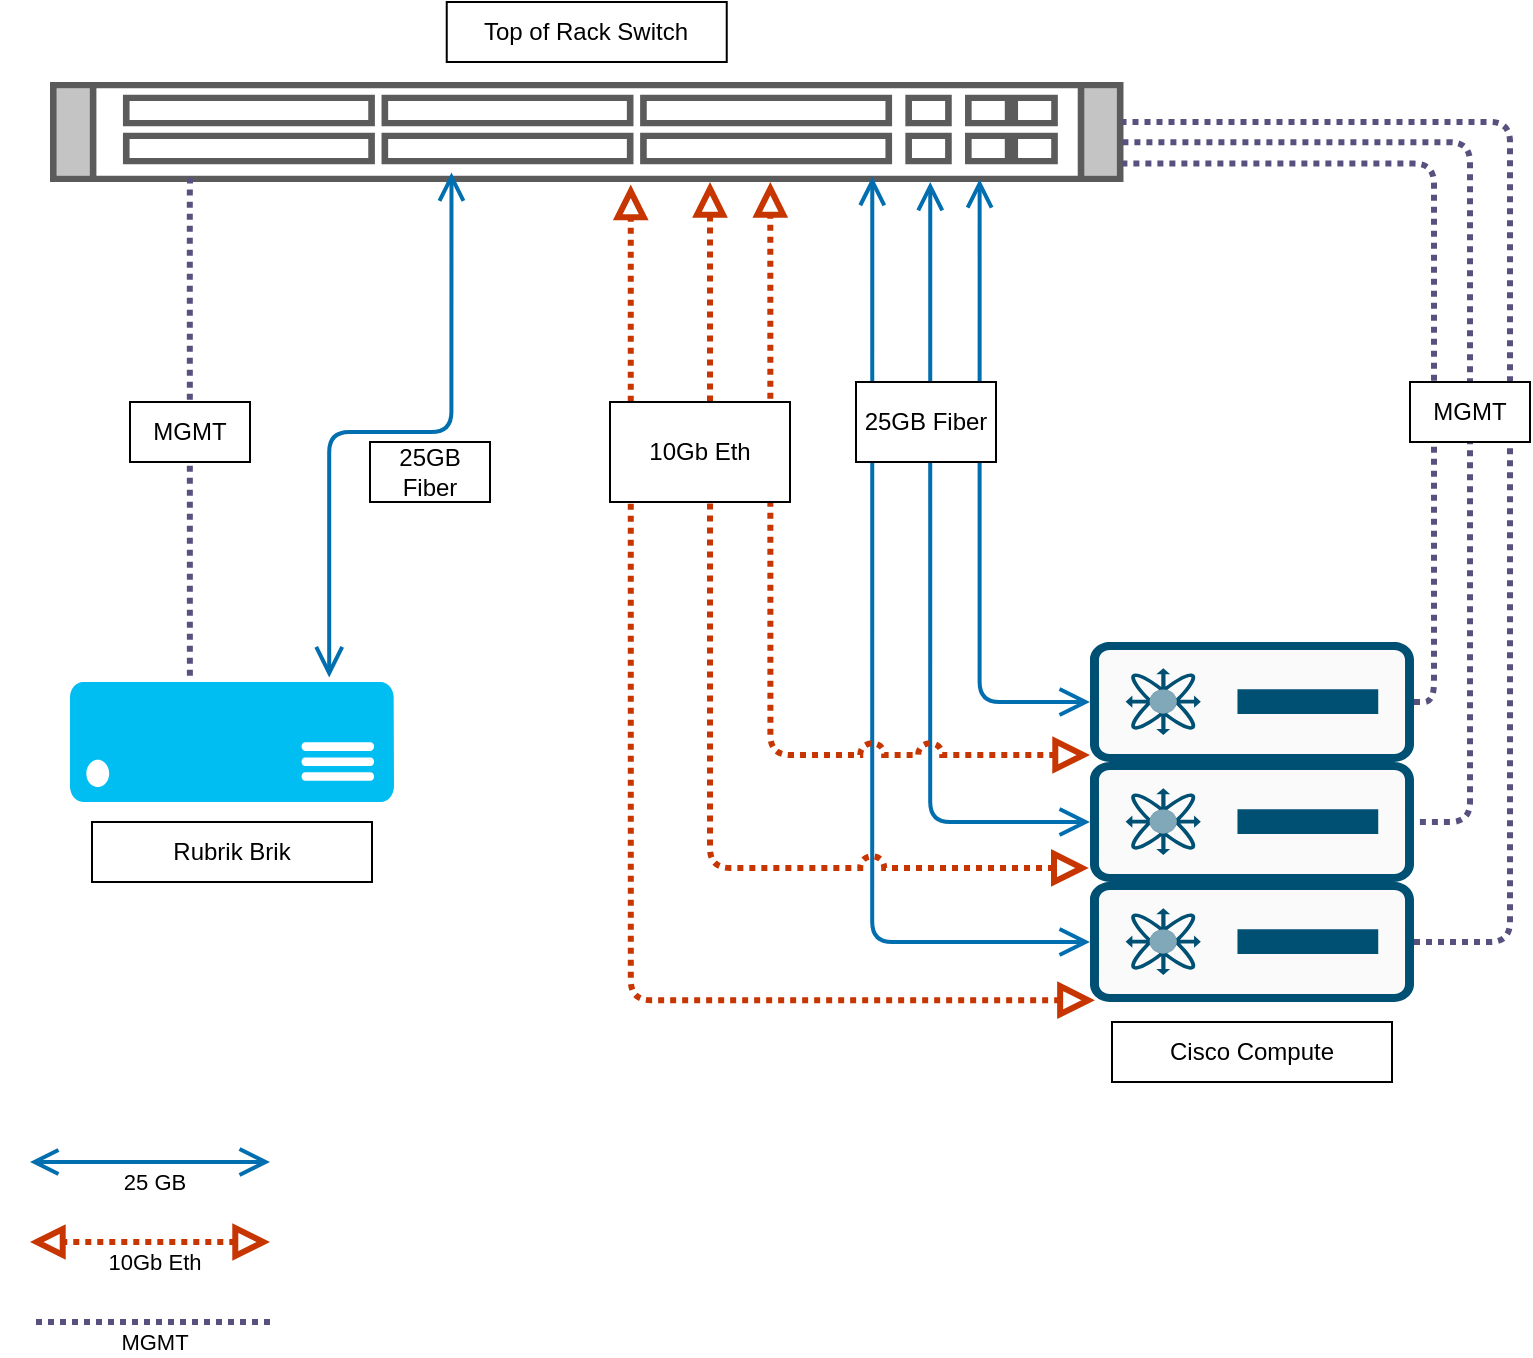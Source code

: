 <mxfile version="28.0.7">
  <diagram name="Page-1" id="JNO7GrEvXTaNMITTnxWC">
    <mxGraphModel dx="1122" dy="672" grid="1" gridSize="10" guides="1" tooltips="1" connect="1" arrows="1" fold="1" page="1" pageScale="1" pageWidth="850" pageHeight="1100" math="0" shadow="0">
      <root>
        <mxCell id="0" />
        <mxCell id="1" parent="0" />
        <mxCell id="u-dDMK2dxkakxFX6j91s-5" value="" style="shape=mxgraph.rack.cisco.cisco_catalyst_4948_switch;html=1;labelPosition=right;align=left;spacingLeft=15;dashed=0;shadow=0;fillColor=#ffffff;" vertex="1" parent="1">
          <mxGeometry x="80" y="60" width="536.74" height="50" as="geometry" />
        </mxCell>
        <mxCell id="u-dDMK2dxkakxFX6j91s-7" value="" style="sketch=0;points=[[0.015,0.015,0],[0.985,0.015,0],[0.985,0.985,0],[0.015,0.985,0],[0.25,0,0],[0.5,0,0],[0.75,0,0],[1,0.25,0],[1,0.5,0],[1,0.75,0],[0.75,1,0],[0.5,1,0],[0.25,1,0],[0,0.75,0],[0,0.5,0],[0,0.25,0]];verticalLabelPosition=bottom;html=1;verticalAlign=top;aspect=fixed;align=center;pointerEvents=1;shape=mxgraph.cisco19.rect;prIcon=ucs_c_series_server;fillColor=#FAFAFA;strokeColor=#005073;" vertex="1" parent="1">
          <mxGeometry x="600" y="400" width="162" height="60" as="geometry" />
        </mxCell>
        <mxCell id="u-dDMK2dxkakxFX6j91s-4" value="" style="verticalLabelPosition=bottom;html=1;verticalAlign=top;align=center;strokeColor=none;fillColor=#00BEF2;shape=mxgraph.azure.server;" vertex="1" parent="1">
          <mxGeometry x="90" y="360" width="162" height="60" as="geometry" />
        </mxCell>
        <mxCell id="u-dDMK2dxkakxFX6j91s-8" value="" style="sketch=0;points=[[0.015,0.015,0],[0.985,0.015,0],[0.985,0.985,0],[0.015,0.985,0],[0.25,0,0],[0.5,0,0],[0.75,0,0],[1,0.25,0],[1,0.5,0],[1,0.75,0],[0.75,1,0],[0.5,1,0],[0.25,1,0],[0,0.75,0],[0,0.5,0],[0,0.25,0]];verticalLabelPosition=bottom;html=1;verticalAlign=top;aspect=fixed;align=center;pointerEvents=1;shape=mxgraph.cisco19.rect;prIcon=ucs_c_series_server;fillColor=#FAFAFA;strokeColor=#005073;" vertex="1" parent="1">
          <mxGeometry x="600" y="340" width="162" height="60" as="geometry" />
        </mxCell>
        <mxCell id="u-dDMK2dxkakxFX6j91s-9" value="" style="sketch=0;points=[[0.015,0.015,0],[0.985,0.015,0],[0.985,0.985,0],[0.015,0.985,0],[0.25,0,0],[0.5,0,0],[0.75,0,0],[1,0.25,0],[1,0.5,0],[1,0.75,0],[0.75,1,0],[0.5,1,0],[0.25,1,0],[0,0.75,0],[0,0.5,0],[0,0.25,0]];verticalLabelPosition=bottom;html=1;verticalAlign=top;aspect=fixed;align=center;pointerEvents=1;shape=mxgraph.cisco19.rect;prIcon=ucs_c_series_server;fillColor=#FAFAFA;strokeColor=#005073;" vertex="1" parent="1">
          <mxGeometry x="600" y="460" width="162" height="60" as="geometry" />
        </mxCell>
        <mxCell id="u-dDMK2dxkakxFX6j91s-10" value="" style="endArrow=open;startArrow=open;html=1;rounded=1;fillColor=#1ba1e2;strokeColor=#006EAF;strokeWidth=2;startFill=0;endFill=0;elbow=vertical;entryX=0.374;entryY=0.905;entryDx=0;entryDy=0;entryPerimeter=0;edgeStyle=orthogonalEdgeStyle;flowAnimation=0;curved=0;startSize=11;endSize=10;sourcePerimeterSpacing=0;exitX=0.8;exitY=-0.038;exitDx=0;exitDy=0;exitPerimeter=0;" edge="1" parent="1" source="u-dDMK2dxkakxFX6j91s-4" target="u-dDMK2dxkakxFX6j91s-5">
          <mxGeometry width="50" height="50" relative="1" as="geometry">
            <mxPoint x="220" y="340" as="sourcePoint" />
            <mxPoint x="330" y="190" as="targetPoint" />
          </mxGeometry>
        </mxCell>
        <mxCell id="u-dDMK2dxkakxFX6j91s-11" value="" style="endArrow=open;startArrow=open;html=1;rounded=1;fillColor=#1ba1e2;strokeColor=#006EAF;strokeWidth=2;startFill=0;endFill=0;elbow=vertical;edgeStyle=orthogonalEdgeStyle;flowAnimation=0;curved=0;exitX=0;exitY=0.5;exitDx=0;exitDy=0;exitPerimeter=0;entryX=0.866;entryY=0.972;entryDx=0;entryDy=0;entryPerimeter=0;startSize=11;endSize=10;sourcePerimeterSpacing=0;" edge="1" parent="1" source="u-dDMK2dxkakxFX6j91s-8" target="u-dDMK2dxkakxFX6j91s-5">
          <mxGeometry width="50" height="50" relative="1" as="geometry">
            <mxPoint x="320" y="485" as="sourcePoint" />
            <mxPoint x="390" y="130" as="targetPoint" />
          </mxGeometry>
        </mxCell>
        <mxCell id="u-dDMK2dxkakxFX6j91s-12" value="" style="endArrow=open;startArrow=open;html=1;rounded=1;fillColor=#1ba1e2;strokeColor=#006EAF;strokeWidth=2;startFill=0;endFill=0;elbow=vertical;edgeStyle=orthogonalEdgeStyle;flowAnimation=0;curved=0;exitX=0;exitY=0.5;exitDx=0;exitDy=0;exitPerimeter=0;entryX=0.82;entryY=1;entryDx=0;entryDy=0;entryPerimeter=0;startSize=11;endSize=10;sourcePerimeterSpacing=0;" edge="1" parent="1" source="u-dDMK2dxkakxFX6j91s-7" target="u-dDMK2dxkakxFX6j91s-5">
          <mxGeometry width="50" height="50" relative="1" as="geometry">
            <mxPoint x="495" y="541" as="sourcePoint" />
            <mxPoint x="440" y="280" as="targetPoint" />
          </mxGeometry>
        </mxCell>
        <mxCell id="u-dDMK2dxkakxFX6j91s-13" value="" style="endArrow=open;startArrow=open;html=1;rounded=1;fillColor=#1ba1e2;strokeColor=#006EAF;strokeWidth=2;startFill=0;endFill=0;elbow=vertical;edgeStyle=orthogonalEdgeStyle;flowAnimation=0;curved=0;exitX=0;exitY=0.5;exitDx=0;exitDy=0;exitPerimeter=0;entryX=0.766;entryY=0.948;entryDx=0;entryDy=0;entryPerimeter=0;startSize=11;endSize=10;sourcePerimeterSpacing=0;" edge="1" parent="1" source="u-dDMK2dxkakxFX6j91s-9" target="u-dDMK2dxkakxFX6j91s-5">
          <mxGeometry width="50" height="50" relative="1" as="geometry">
            <mxPoint x="550" y="770" as="sourcePoint" />
            <mxPoint x="490" y="260" as="targetPoint" />
          </mxGeometry>
        </mxCell>
        <mxCell id="u-dDMK2dxkakxFX6j91s-21" value="" style="endArrow=none;startArrow=none;html=1;rounded=1;fillColor=#d0cee2;strokeColor=#56517e;strokeWidth=3;startFill=0;endFill=0;elbow=vertical;flowAnimation=0;entryX=0.999;entryY=0.816;entryDx=0;entryDy=0;entryPerimeter=0;startSize=11;endSize=10;sourcePerimeterSpacing=0;dashed=1;dashPattern=1 1;edgeStyle=orthogonalEdgeStyle;exitX=1;exitY=0.5;exitDx=0;exitDy=0;exitPerimeter=0;" edge="1" parent="1" source="u-dDMK2dxkakxFX6j91s-8" target="u-dDMK2dxkakxFX6j91s-5">
          <mxGeometry width="50" height="50" relative="1" as="geometry">
            <mxPoint x="780" y="220" as="sourcePoint" />
            <mxPoint x="660" y="220" as="targetPoint" />
          </mxGeometry>
        </mxCell>
        <mxCell id="u-dDMK2dxkakxFX6j91s-23" value="" style="endArrow=open;startArrow=open;html=1;rounded=1;fillColor=#1ba1e2;strokeColor=#006EAF;strokeWidth=2;startFill=0;endFill=0;elbow=vertical;flowAnimation=0;entryX=0.866;entryY=0.972;entryDx=0;entryDy=0;entryPerimeter=0;startSize=11;endSize=10;sourcePerimeterSpacing=0;" edge="1" parent="1">
          <mxGeometry width="50" height="50" relative="1" as="geometry">
            <mxPoint x="190" y="600" as="sourcePoint" />
            <mxPoint x="70" y="600" as="targetPoint" />
          </mxGeometry>
        </mxCell>
        <mxCell id="u-dDMK2dxkakxFX6j91s-24" value="25 GB" style="edgeLabel;html=1;align=center;verticalAlign=middle;resizable=0;points=[];" vertex="1" connectable="0" parent="u-dDMK2dxkakxFX6j91s-23">
          <mxGeometry x="0.267" y="-1" relative="1" as="geometry">
            <mxPoint x="18" y="11" as="offset" />
          </mxGeometry>
        </mxCell>
        <mxCell id="u-dDMK2dxkakxFX6j91s-25" value="" style="endArrow=block;startArrow=block;html=1;rounded=1;fillColor=#fa6800;strokeColor=#C73500;strokeWidth=3;startFill=0;endFill=0;elbow=vertical;flowAnimation=0;entryX=0.866;entryY=0.972;entryDx=0;entryDy=0;entryPerimeter=0;startSize=11;endSize=10;sourcePerimeterSpacing=0;dashed=1;dashPattern=1 1;" edge="1" parent="1">
          <mxGeometry width="50" height="50" relative="1" as="geometry">
            <mxPoint x="190" y="640" as="sourcePoint" />
            <mxPoint x="70" y="640" as="targetPoint" />
          </mxGeometry>
        </mxCell>
        <mxCell id="u-dDMK2dxkakxFX6j91s-26" value="10Gb Eth" style="edgeLabel;html=1;align=center;verticalAlign=middle;resizable=0;points=[];" vertex="1" connectable="0" parent="u-dDMK2dxkakxFX6j91s-25">
          <mxGeometry x="0.467" y="-3" relative="1" as="geometry">
            <mxPoint x="30" y="13" as="offset" />
          </mxGeometry>
        </mxCell>
        <mxCell id="u-dDMK2dxkakxFX6j91s-27" value="" style="endArrow=none;startArrow=none;html=1;rounded=1;fillColor=#d0cee2;strokeColor=#56517e;strokeWidth=3;startFill=0;endFill=0;elbow=vertical;flowAnimation=0;entryX=0.866;entryY=0.972;entryDx=0;entryDy=0;entryPerimeter=0;startSize=11;endSize=10;sourcePerimeterSpacing=0;dashed=1;dashPattern=1 1;" edge="1" parent="1">
          <mxGeometry width="50" height="50" relative="1" as="geometry">
            <mxPoint x="190" y="680" as="sourcePoint" />
            <mxPoint x="70" y="680" as="targetPoint" />
          </mxGeometry>
        </mxCell>
        <mxCell id="u-dDMK2dxkakxFX6j91s-28" value="MGMT" style="edgeLabel;html=1;align=center;verticalAlign=middle;resizable=0;points=[];" vertex="1" connectable="0" parent="u-dDMK2dxkakxFX6j91s-27">
          <mxGeometry x="0.467" y="-3" relative="1" as="geometry">
            <mxPoint x="30" y="13" as="offset" />
          </mxGeometry>
        </mxCell>
        <mxCell id="u-dDMK2dxkakxFX6j91s-29" value="" style="endArrow=none;startArrow=none;html=1;rounded=1;fillColor=#d0cee2;strokeColor=#56517e;strokeWidth=3;startFill=0;endFill=0;elbow=vertical;flowAnimation=0;entryX=1;entryY=0.5;entryDx=0;entryDy=0;entryPerimeter=0;startSize=11;endSize=10;sourcePerimeterSpacing=0;dashed=1;dashPattern=1 1;edgeStyle=orthogonalEdgeStyle;exitX=0.999;exitY=0.602;exitDx=0;exitDy=0;exitPerimeter=0;" edge="1" parent="1" source="u-dDMK2dxkakxFX6j91s-5" target="u-dDMK2dxkakxFX6j91s-7">
          <mxGeometry width="50" height="50" relative="1" as="geometry">
            <mxPoint x="855" y="634" as="sourcePoint" />
            <mxPoint x="710" y="360" as="targetPoint" />
            <Array as="points">
              <mxPoint x="790" y="90" />
              <mxPoint x="790" y="430" />
            </Array>
          </mxGeometry>
        </mxCell>
        <mxCell id="u-dDMK2dxkakxFX6j91s-30" value="" style="endArrow=none;startArrow=none;html=1;rounded=1;fillColor=#d0cee2;strokeColor=#56517e;strokeWidth=3;startFill=0;endFill=0;elbow=vertical;flowAnimation=0;entryX=0.998;entryY=0.405;entryDx=0;entryDy=0;entryPerimeter=0;startSize=11;endSize=10;sourcePerimeterSpacing=0;dashed=1;dashPattern=1 1;edgeStyle=orthogonalEdgeStyle;exitX=1;exitY=0.5;exitDx=0;exitDy=0;exitPerimeter=0;" edge="1" parent="1" source="u-dDMK2dxkakxFX6j91s-9" target="u-dDMK2dxkakxFX6j91s-5">
          <mxGeometry width="50" height="50" relative="1" as="geometry">
            <mxPoint x="780" y="450" as="sourcePoint" />
            <mxPoint x="925" y="793" as="targetPoint" />
            <Array as="points">
              <mxPoint x="810" y="490" />
              <mxPoint x="810" y="80" />
              <mxPoint x="616" y="80" />
            </Array>
          </mxGeometry>
        </mxCell>
        <mxCell id="u-dDMK2dxkakxFX6j91s-32" value="25GB Fiber" style="text;html=1;align=center;verticalAlign=middle;whiteSpace=wrap;rounded=0;fillColor=default;strokeColor=default;" vertex="1" parent="1">
          <mxGeometry x="240" y="240" width="60" height="30" as="geometry" />
        </mxCell>
        <mxCell id="u-dDMK2dxkakxFX6j91s-33" value="25GB Fiber" style="text;html=1;align=center;verticalAlign=middle;whiteSpace=wrap;rounded=0;rotation=0;fillColor=default;strokeColor=default;" vertex="1" parent="1">
          <mxGeometry x="483" y="210" width="70" height="40" as="geometry" />
        </mxCell>
        <mxCell id="u-dDMK2dxkakxFX6j91s-34" value="MGMT" style="text;html=1;align=center;verticalAlign=middle;whiteSpace=wrap;rounded=0;fillColor=default;strokeColor=default;" vertex="1" parent="1">
          <mxGeometry x="760" y="210" width="60" height="30" as="geometry" />
        </mxCell>
        <mxCell id="u-dDMK2dxkakxFX6j91s-35" value="" style="endArrow=block;startArrow=block;html=1;rounded=1;fillColor=#fa6800;strokeColor=#C73500;strokeWidth=3;startFill=0;endFill=0;elbow=vertical;flowAnimation=0;startSize=11;endSize=10;sourcePerimeterSpacing=0;dashed=1;dashPattern=1 1;exitX=0.015;exitY=0.985;exitDx=0;exitDy=0;exitPerimeter=0;edgeStyle=orthogonalEdgeStyle;entryX=0.541;entryY=1.026;entryDx=0;entryDy=0;entryPerimeter=0;" edge="1" parent="1" source="u-dDMK2dxkakxFX6j91s-9" target="u-dDMK2dxkakxFX6j91s-5">
          <mxGeometry width="50" height="50" relative="1" as="geometry">
            <mxPoint x="630" y="620" as="sourcePoint" />
            <mxPoint x="440" y="520" as="targetPoint" />
            <Array as="points">
              <mxPoint x="370" y="519" />
            </Array>
          </mxGeometry>
        </mxCell>
        <mxCell id="u-dDMK2dxkakxFX6j91s-37" value="" style="endArrow=block;startArrow=block;html=1;rounded=1;fillColor=#fa6800;strokeColor=#C73500;strokeWidth=3;startFill=0;endFill=0;elbow=vertical;flowAnimation=0;startSize=11;endSize=10;sourcePerimeterSpacing=0;dashed=1;dashPattern=1 1;edgeStyle=orthogonalEdgeStyle;exitX=-0.004;exitY=0.883;exitDx=0;exitDy=0;exitPerimeter=0;jumpStyle=arc;jumpSize=8;" edge="1" parent="1" source="u-dDMK2dxkakxFX6j91s-7">
          <mxGeometry width="50" height="50" relative="1" as="geometry">
            <mxPoint x="640" y="610" as="sourcePoint" />
            <mxPoint x="410" y="110" as="targetPoint" />
            <Array as="points">
              <mxPoint x="410" y="453" />
              <mxPoint x="410" y="111" />
            </Array>
          </mxGeometry>
        </mxCell>
        <mxCell id="u-dDMK2dxkakxFX6j91s-39" value="" style="endArrow=block;startArrow=block;html=1;rounded=1;fillColor=#fa6800;strokeColor=#C73500;strokeWidth=3;startFill=0;endFill=0;elbow=vertical;flowAnimation=0;startSize=11;endSize=10;sourcePerimeterSpacing=0;dashed=1;dashPattern=1 1;edgeStyle=orthogonalEdgeStyle;exitX=-0.004;exitY=0.883;exitDx=0;exitDy=0;exitPerimeter=0;jumpStyle=arc;jumpSize=8;entryX=0.671;entryY=1;entryDx=0;entryDy=0;entryPerimeter=0;" edge="1" parent="1" target="u-dDMK2dxkakxFX6j91s-5">
          <mxGeometry width="50" height="50" relative="1" as="geometry">
            <mxPoint x="600" y="396.5" as="sourcePoint" />
            <mxPoint x="440" y="130" as="targetPoint" />
            <Array as="points">
              <mxPoint x="440" y="396" />
            </Array>
          </mxGeometry>
        </mxCell>
        <mxCell id="u-dDMK2dxkakxFX6j91s-43" value="10Gb Eth" style="text;html=1;align=center;verticalAlign=middle;whiteSpace=wrap;rounded=0;fillColor=default;strokeColor=default;" vertex="1" parent="1">
          <mxGeometry x="360" y="220" width="90" height="50" as="geometry" />
        </mxCell>
        <mxCell id="u-dDMK2dxkakxFX6j91s-44" value="Top of Rack Switch" style="text;html=1;align=center;verticalAlign=middle;whiteSpace=wrap;rounded=0;fillColor=default;strokeColor=default;" vertex="1" parent="1">
          <mxGeometry x="278.37" y="20" width="140" height="30" as="geometry" />
        </mxCell>
        <mxCell id="u-dDMK2dxkakxFX6j91s-45" value="Rubrik Brik" style="text;html=1;align=center;verticalAlign=middle;whiteSpace=wrap;rounded=0;fillColor=default;strokeColor=default;" vertex="1" parent="1">
          <mxGeometry x="101" y="430" width="140" height="30" as="geometry" />
        </mxCell>
        <mxCell id="u-dDMK2dxkakxFX6j91s-46" value="" style="endArrow=none;startArrow=none;html=1;rounded=1;fillColor=#d0cee2;strokeColor=#56517e;strokeWidth=3;startFill=0;endFill=0;elbow=vertical;flowAnimation=0;entryX=0.131;entryY=0.938;entryDx=0;entryDy=0;entryPerimeter=0;startSize=11;endSize=10;sourcePerimeterSpacing=0;dashed=1;dashPattern=1 1;edgeStyle=orthogonalEdgeStyle;exitX=0.37;exitY=-0.052;exitDx=0;exitDy=0;exitPerimeter=0;" edge="1" parent="1" source="u-dDMK2dxkakxFX6j91s-4" target="u-dDMK2dxkakxFX6j91s-5">
          <mxGeometry width="50" height="50" relative="1" as="geometry">
            <mxPoint x="286" y="379" as="sourcePoint" />
            <mxPoint x="140" y="110" as="targetPoint" />
            <Array as="points">
              <mxPoint x="150" y="110" />
              <mxPoint x="150" y="110" />
            </Array>
          </mxGeometry>
        </mxCell>
        <mxCell id="u-dDMK2dxkakxFX6j91s-47" value="MGMT" style="text;html=1;align=center;verticalAlign=middle;whiteSpace=wrap;rounded=0;fillColor=default;strokeColor=default;" vertex="1" parent="1">
          <mxGeometry x="120" y="220" width="60" height="30" as="geometry" />
        </mxCell>
        <mxCell id="u-dDMK2dxkakxFX6j91s-48" value="Cisco Compute" style="text;html=1;align=center;verticalAlign=middle;whiteSpace=wrap;rounded=0;fillColor=default;strokeColor=default;" vertex="1" parent="1">
          <mxGeometry x="611" y="530" width="140" height="30" as="geometry" />
        </mxCell>
      </root>
    </mxGraphModel>
  </diagram>
</mxfile>
